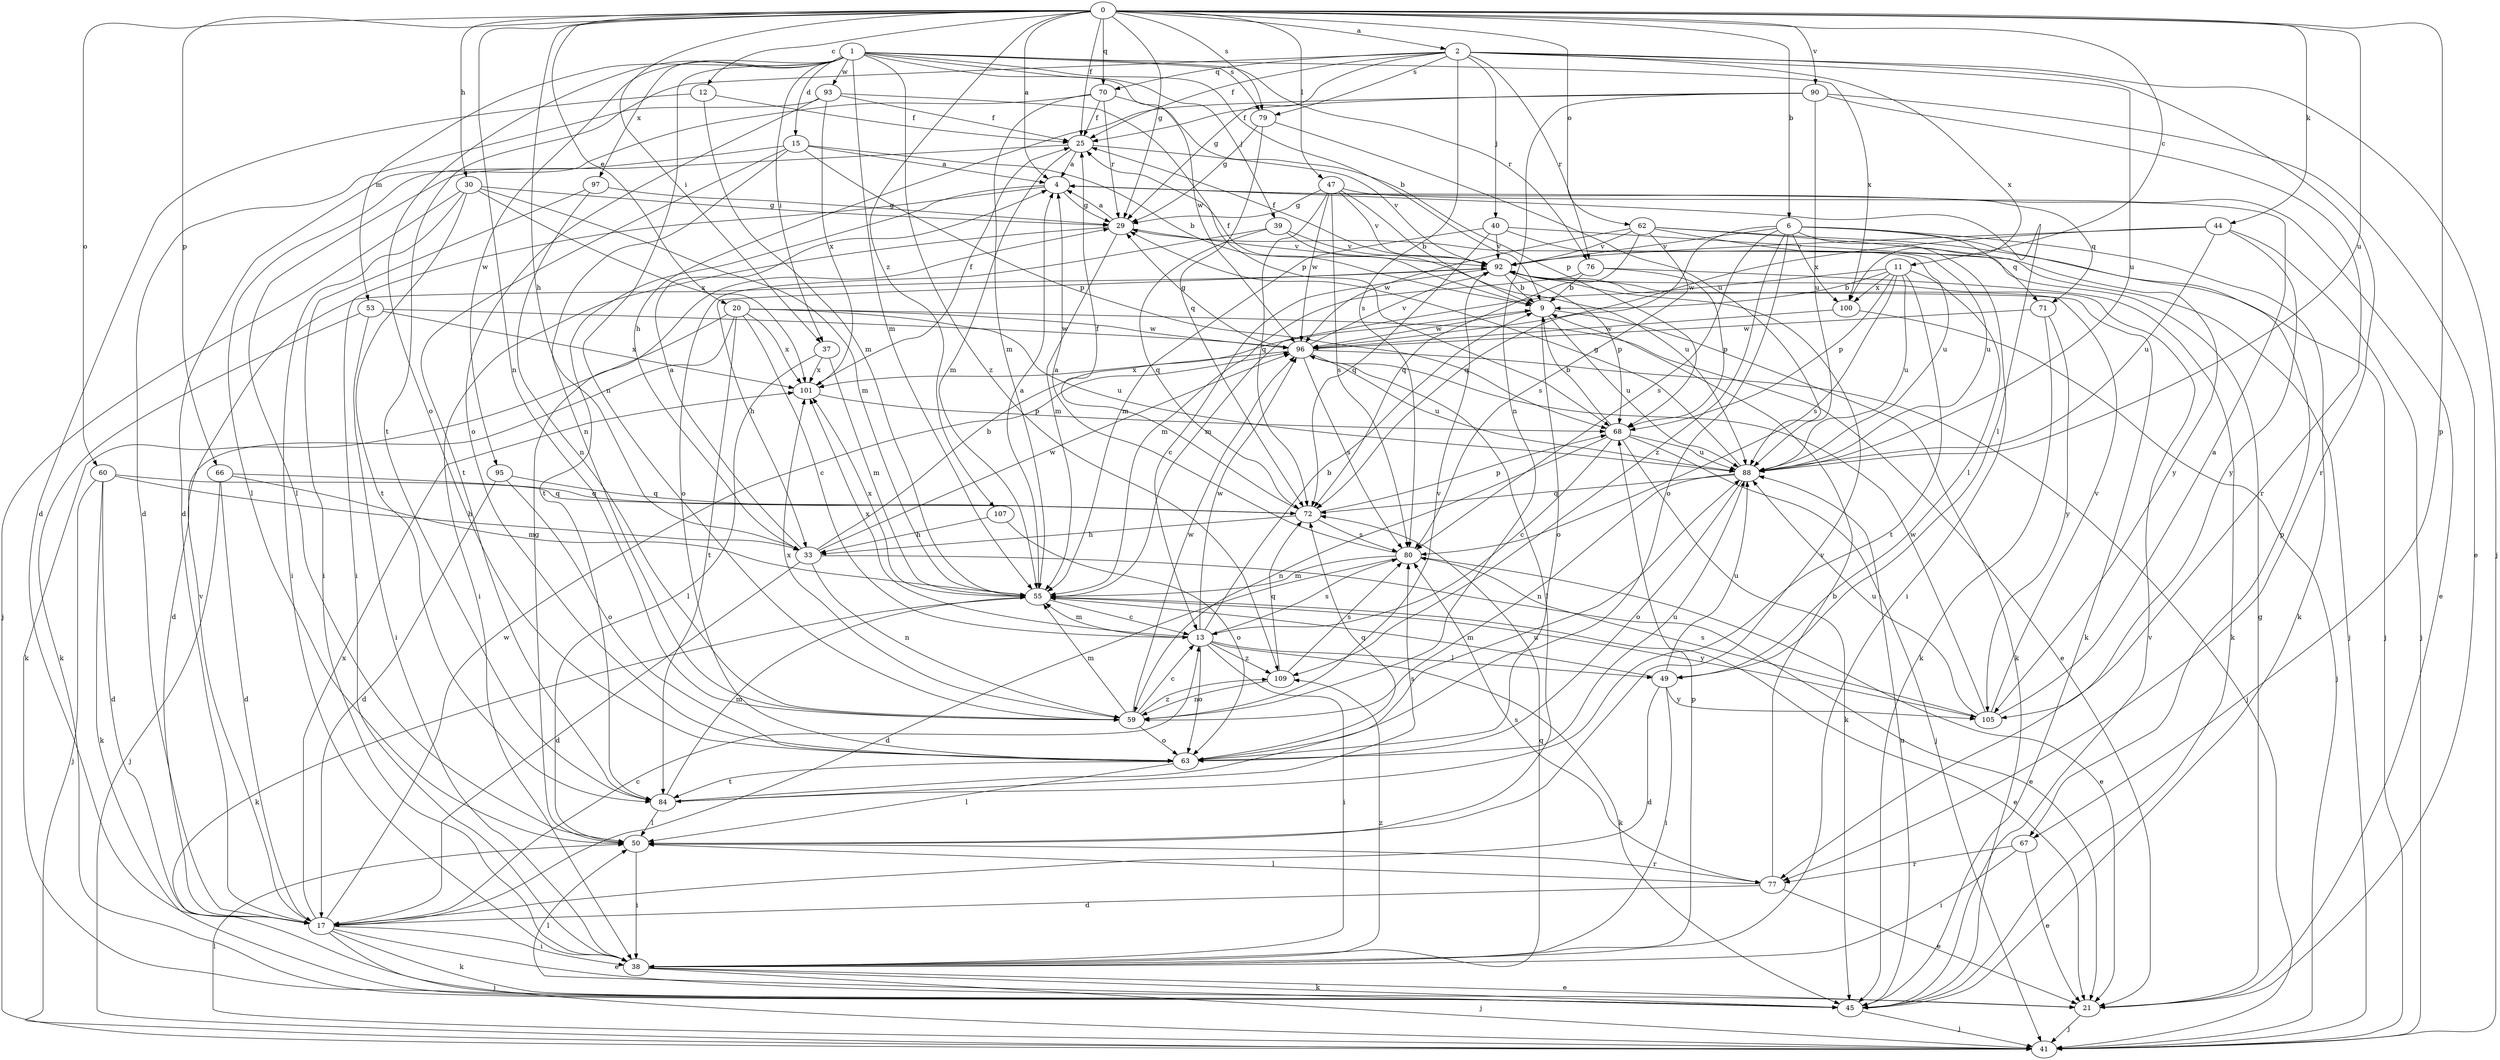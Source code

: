 strict digraph  {
0;
1;
2;
4;
6;
9;
11;
12;
13;
15;
17;
20;
21;
25;
29;
30;
33;
37;
38;
39;
40;
41;
44;
45;
47;
49;
50;
53;
55;
59;
60;
62;
63;
66;
67;
68;
70;
71;
72;
76;
77;
79;
80;
84;
88;
90;
92;
93;
95;
96;
97;
100;
101;
105;
107;
109;
0 -> 2  [label=a];
0 -> 4  [label=a];
0 -> 6  [label=b];
0 -> 11  [label=c];
0 -> 12  [label=c];
0 -> 20  [label=e];
0 -> 25  [label=f];
0 -> 29  [label=g];
0 -> 30  [label=h];
0 -> 33  [label=h];
0 -> 37  [label=i];
0 -> 44  [label=k];
0 -> 47  [label=l];
0 -> 59  [label=n];
0 -> 60  [label=o];
0 -> 62  [label=o];
0 -> 66  [label=p];
0 -> 67  [label=p];
0 -> 70  [label=q];
0 -> 79  [label=s];
0 -> 88  [label=u];
0 -> 90  [label=v];
0 -> 107  [label=z];
1 -> 9  [label=b];
1 -> 15  [label=d];
1 -> 37  [label=i];
1 -> 39  [label=j];
1 -> 53  [label=m];
1 -> 55  [label=m];
1 -> 59  [label=n];
1 -> 63  [label=o];
1 -> 76  [label=r];
1 -> 79  [label=s];
1 -> 93  [label=w];
1 -> 95  [label=w];
1 -> 96  [label=w];
1 -> 97  [label=x];
1 -> 100  [label=x];
1 -> 109  [label=z];
2 -> 25  [label=f];
2 -> 29  [label=g];
2 -> 40  [label=j];
2 -> 41  [label=j];
2 -> 70  [label=q];
2 -> 76  [label=r];
2 -> 77  [label=r];
2 -> 79  [label=s];
2 -> 80  [label=s];
2 -> 84  [label=t];
2 -> 88  [label=u];
2 -> 100  [label=x];
4 -> 29  [label=g];
4 -> 38  [label=i];
4 -> 49  [label=l];
4 -> 71  [label=q];
4 -> 84  [label=t];
6 -> 38  [label=i];
6 -> 45  [label=k];
6 -> 63  [label=o];
6 -> 67  [label=p];
6 -> 71  [label=q];
6 -> 72  [label=q];
6 -> 80  [label=s];
6 -> 92  [label=v];
6 -> 100  [label=x];
6 -> 109  [label=z];
9 -> 25  [label=f];
9 -> 45  [label=k];
9 -> 63  [label=o];
9 -> 88  [label=u];
9 -> 96  [label=w];
11 -> 9  [label=b];
11 -> 49  [label=l];
11 -> 55  [label=m];
11 -> 68  [label=p];
11 -> 80  [label=s];
11 -> 84  [label=t];
11 -> 88  [label=u];
11 -> 100  [label=x];
12 -> 17  [label=d];
12 -> 25  [label=f];
12 -> 55  [label=m];
13 -> 9  [label=b];
13 -> 38  [label=i];
13 -> 45  [label=k];
13 -> 49  [label=l];
13 -> 55  [label=m];
13 -> 63  [label=o];
13 -> 80  [label=s];
13 -> 96  [label=w];
13 -> 101  [label=x];
13 -> 109  [label=z];
15 -> 4  [label=a];
15 -> 9  [label=b];
15 -> 50  [label=l];
15 -> 59  [label=n];
15 -> 68  [label=p];
15 -> 84  [label=t];
17 -> 13  [label=c];
17 -> 21  [label=e];
17 -> 38  [label=i];
17 -> 41  [label=j];
17 -> 45  [label=k];
17 -> 92  [label=v];
17 -> 96  [label=w];
17 -> 101  [label=x];
20 -> 13  [label=c];
20 -> 17  [label=d];
20 -> 21  [label=e];
20 -> 45  [label=k];
20 -> 84  [label=t];
20 -> 88  [label=u];
20 -> 96  [label=w];
20 -> 101  [label=x];
21 -> 29  [label=g];
21 -> 41  [label=j];
25 -> 4  [label=a];
25 -> 50  [label=l];
25 -> 55  [label=m];
25 -> 92  [label=v];
29 -> 4  [label=a];
29 -> 38  [label=i];
29 -> 55  [label=m];
29 -> 92  [label=v];
30 -> 29  [label=g];
30 -> 38  [label=i];
30 -> 41  [label=j];
30 -> 55  [label=m];
30 -> 84  [label=t];
30 -> 101  [label=x];
33 -> 4  [label=a];
33 -> 9  [label=b];
33 -> 17  [label=d];
33 -> 21  [label=e];
33 -> 59  [label=n];
33 -> 96  [label=w];
37 -> 50  [label=l];
37 -> 55  [label=m];
37 -> 101  [label=x];
38 -> 21  [label=e];
38 -> 41  [label=j];
38 -> 45  [label=k];
38 -> 68  [label=p];
38 -> 72  [label=q];
38 -> 109  [label=z];
39 -> 63  [label=o];
39 -> 72  [label=q];
39 -> 88  [label=u];
39 -> 92  [label=v];
40 -> 41  [label=j];
40 -> 55  [label=m];
40 -> 72  [label=q];
40 -> 88  [label=u];
40 -> 92  [label=v];
41 -> 50  [label=l];
44 -> 41  [label=j];
44 -> 88  [label=u];
44 -> 92  [label=v];
44 -> 96  [label=w];
44 -> 105  [label=y];
45 -> 41  [label=j];
45 -> 50  [label=l];
45 -> 88  [label=u];
45 -> 92  [label=v];
47 -> 9  [label=b];
47 -> 21  [label=e];
47 -> 29  [label=g];
47 -> 72  [label=q];
47 -> 80  [label=s];
47 -> 92  [label=v];
47 -> 96  [label=w];
49 -> 17  [label=d];
49 -> 38  [label=i];
49 -> 55  [label=m];
49 -> 88  [label=u];
49 -> 105  [label=y];
50 -> 29  [label=g];
50 -> 38  [label=i];
50 -> 77  [label=r];
50 -> 92  [label=v];
53 -> 38  [label=i];
53 -> 45  [label=k];
53 -> 96  [label=w];
53 -> 101  [label=x];
55 -> 4  [label=a];
55 -> 13  [label=c];
55 -> 21  [label=e];
55 -> 45  [label=k];
55 -> 101  [label=x];
55 -> 105  [label=y];
59 -> 13  [label=c];
59 -> 55  [label=m];
59 -> 63  [label=o];
59 -> 92  [label=v];
59 -> 96  [label=w];
59 -> 101  [label=x];
59 -> 109  [label=z];
60 -> 17  [label=d];
60 -> 33  [label=h];
60 -> 41  [label=j];
60 -> 45  [label=k];
60 -> 72  [label=q];
62 -> 41  [label=j];
62 -> 72  [label=q];
62 -> 80  [label=s];
62 -> 88  [label=u];
62 -> 92  [label=v];
62 -> 96  [label=w];
62 -> 105  [label=y];
63 -> 50  [label=l];
63 -> 72  [label=q];
63 -> 84  [label=t];
63 -> 88  [label=u];
66 -> 17  [label=d];
66 -> 41  [label=j];
66 -> 55  [label=m];
66 -> 72  [label=q];
67 -> 21  [label=e];
67 -> 38  [label=i];
67 -> 77  [label=r];
68 -> 9  [label=b];
68 -> 13  [label=c];
68 -> 41  [label=j];
68 -> 45  [label=k];
68 -> 59  [label=n];
68 -> 88  [label=u];
70 -> 17  [label=d];
70 -> 25  [label=f];
70 -> 55  [label=m];
70 -> 68  [label=p];
70 -> 29  [label=r];
71 -> 45  [label=k];
71 -> 96  [label=w];
71 -> 105  [label=y];
72 -> 25  [label=f];
72 -> 33  [label=h];
72 -> 68  [label=p];
72 -> 80  [label=s];
76 -> 9  [label=b];
76 -> 45  [label=k];
76 -> 55  [label=m];
76 -> 68  [label=p];
77 -> 9  [label=b];
77 -> 17  [label=d];
77 -> 21  [label=e];
77 -> 50  [label=l];
77 -> 80  [label=s];
79 -> 29  [label=g];
79 -> 72  [label=q];
79 -> 88  [label=u];
80 -> 4  [label=a];
80 -> 17  [label=d];
80 -> 21  [label=e];
80 -> 55  [label=m];
84 -> 50  [label=l];
84 -> 55  [label=m];
84 -> 80  [label=s];
84 -> 88  [label=u];
88 -> 29  [label=g];
88 -> 59  [label=n];
88 -> 63  [label=o];
88 -> 72  [label=q];
90 -> 21  [label=e];
90 -> 25  [label=f];
90 -> 33  [label=h];
90 -> 59  [label=n];
90 -> 77  [label=r];
90 -> 88  [label=u];
92 -> 9  [label=b];
92 -> 13  [label=c];
92 -> 25  [label=f];
92 -> 33  [label=h];
92 -> 45  [label=k];
92 -> 68  [label=p];
93 -> 17  [label=d];
93 -> 25  [label=f];
93 -> 63  [label=o];
93 -> 68  [label=p];
93 -> 101  [label=x];
95 -> 17  [label=d];
95 -> 63  [label=o];
95 -> 72  [label=q];
96 -> 29  [label=g];
96 -> 41  [label=j];
96 -> 50  [label=l];
96 -> 80  [label=s];
96 -> 88  [label=u];
96 -> 92  [label=v];
96 -> 101  [label=x];
97 -> 29  [label=g];
97 -> 38  [label=i];
97 -> 59  [label=n];
100 -> 41  [label=j];
100 -> 96  [label=w];
101 -> 25  [label=f];
101 -> 68  [label=p];
105 -> 4  [label=a];
105 -> 80  [label=s];
105 -> 88  [label=u];
105 -> 92  [label=v];
105 -> 96  [label=w];
107 -> 33  [label=h];
107 -> 63  [label=o];
109 -> 59  [label=n];
109 -> 72  [label=q];
109 -> 80  [label=s];
}
